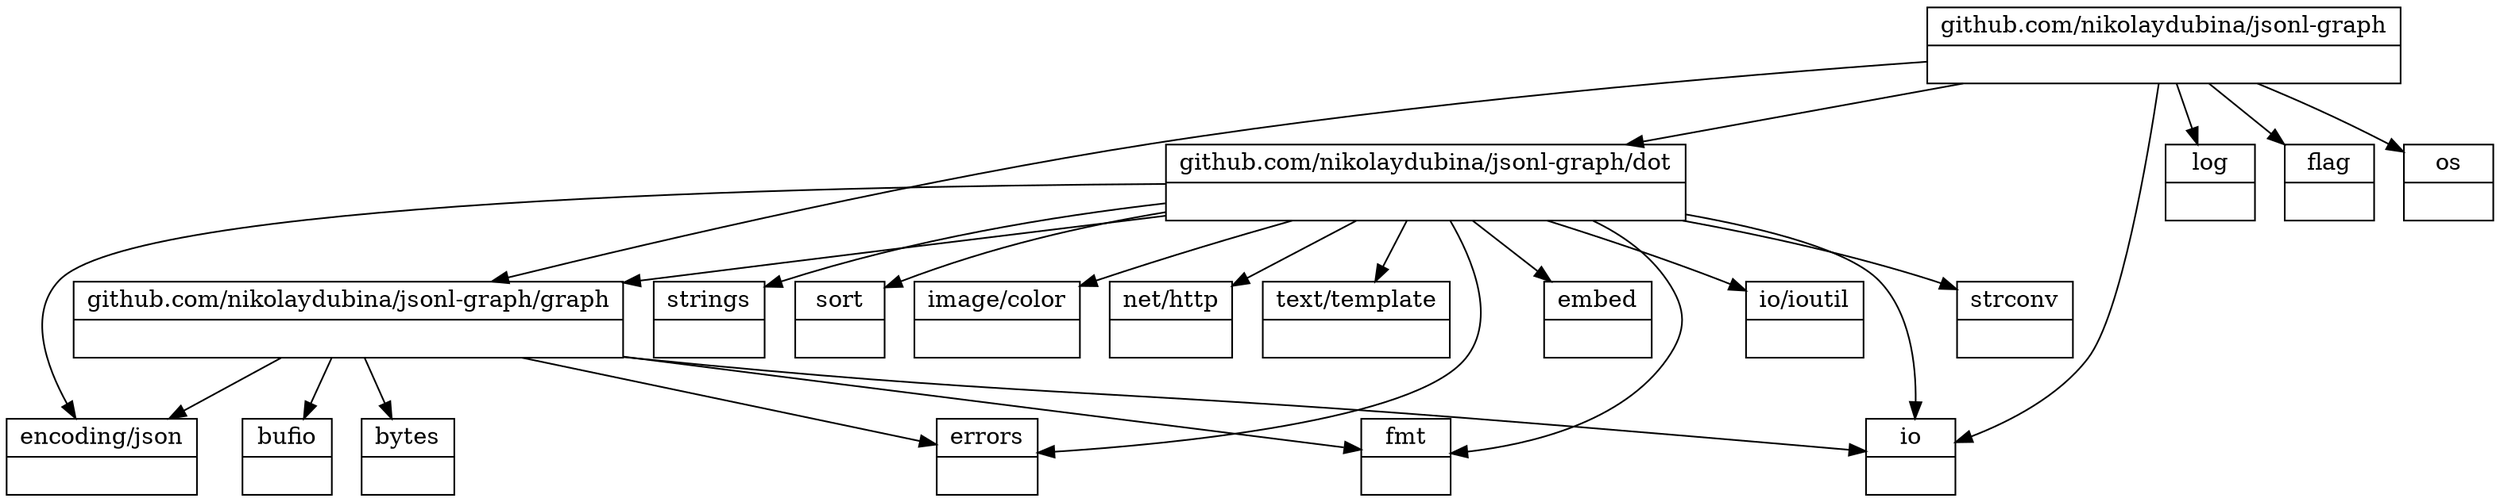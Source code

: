 digraph G {
rankdir=TB
"bufio"
[
shape=record
label="{ bufio |  }"
]

"bytes"
[
shape=record
label="{ bytes |  }"
]

"encoding/json"
[
shape=record
label="{ encoding/json |  }"
]

"embed"
[
shape=record
label="{ embed |  }"
]

"io/ioutil"
[
shape=record
label="{ io/ioutil |  }"
]

"github.com/nikolaydubina/jsonl-graph"
[
shape=record
label="{ github.com/nikolaydubina/jsonl-graph |  }"
]

"log"
[
shape=record
label="{ log |  }"
]

"errors"
[
shape=record
label="{ errors |  }"
]

"strconv"
[
shape=record
label="{ strconv |  }"
]

"strings"
[
shape=record
label="{ strings |  }"
]

"github.com/nikolaydubina/jsonl-graph/graph"
[
shape=record
label="{ github.com/nikolaydubina/jsonl-graph/graph |  }"
]

"sort"
[
shape=record
label="{ sort |  }"
]

"fmt"
[
shape=record
label="{ fmt |  }"
]

"io"
[
shape=record
label="{ io |  }"
]

"github.com/nikolaydubina/jsonl-graph/dot"
[
shape=record
label="{ github.com/nikolaydubina/jsonl-graph/dot |  }"
]

"image/color"
[
shape=record
label="{ image/color |  }"
]

"net/http"
[
shape=record
label="{ net/http |  }"
]

"text/template"
[
shape=record
label="{ text/template |  }"
]

"flag"
[
shape=record
label="{ flag |  }"
]

"os"
[
shape=record
label="{ os |  }"
]

"github.com/nikolaydubina/jsonl-graph/graph" -> "bufio"
"github.com/nikolaydubina/jsonl-graph/graph" -> "fmt"
"github.com/nikolaydubina/jsonl-graph/dot" -> "io"
"github.com/nikolaydubina/jsonl-graph/dot" -> "sort"
"github.com/nikolaydubina/jsonl-graph" -> "github.com/nikolaydubina/jsonl-graph/dot"
"github.com/nikolaydubina/jsonl-graph" -> "io"
"github.com/nikolaydubina/jsonl-graph" -> "log"
"github.com/nikolaydubina/jsonl-graph/dot" -> "io/ioutil"
"github.com/nikolaydubina/jsonl-graph/dot" -> "net/http"
"github.com/nikolaydubina/jsonl-graph" -> "flag"
"github.com/nikolaydubina/jsonl-graph/graph" -> "encoding/json"
"github.com/nikolaydubina/jsonl-graph/graph" -> "io"
"github.com/nikolaydubina/jsonl-graph/dot" -> "embed"
"github.com/nikolaydubina/jsonl-graph/dot" -> "fmt"
"github.com/nikolaydubina/jsonl-graph/dot" -> "github.com/nikolaydubina/jsonl-graph/graph"
"github.com/nikolaydubina/jsonl-graph" -> "github.com/nikolaydubina/jsonl-graph/graph"
"github.com/nikolaydubina/jsonl-graph" -> "os"
"github.com/nikolaydubina/jsonl-graph/dot" -> "strconv"
"github.com/nikolaydubina/jsonl-graph/dot" -> "strings"
"github.com/nikolaydubina/jsonl-graph/dot" -> "text/template"
"github.com/nikolaydubina/jsonl-graph/graph" -> "bytes"
"github.com/nikolaydubina/jsonl-graph/graph" -> "errors"
"github.com/nikolaydubina/jsonl-graph/dot" -> "encoding/json"
"github.com/nikolaydubina/jsonl-graph/dot" -> "errors"
"github.com/nikolaydubina/jsonl-graph/dot" -> "image/color"
}
